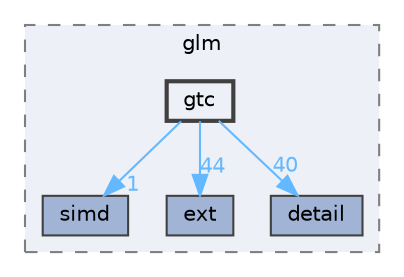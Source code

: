 digraph "C:/Users/HP/Documents/GitHub/Minero-Game/Old/Classes/lib/glm/glm/gtc"
{
 // LATEX_PDF_SIZE
  bgcolor="transparent";
  edge [fontname=Helvetica,fontsize=10,labelfontname=Helvetica,labelfontsize=10];
  node [fontname=Helvetica,fontsize=10,shape=box,height=0.2,width=0.4];
  compound=true
  subgraph clusterdir_0bd6904c97b1fb861a008bf4c4ea45ef {
    graph [ bgcolor="#edf0f7", pencolor="grey50", label="glm", fontname=Helvetica,fontsize=10 style="filled,dashed", URL="dir_0bd6904c97b1fb861a008bf4c4ea45ef.html",tooltip=""]
  dir_1459dc93f167683ce0b87e4ace48805f [label="simd", fillcolor="#a2b4d6", color="grey25", style="filled", URL="dir_1459dc93f167683ce0b87e4ace48805f.html",tooltip=""];
  dir_e1083694a947609beff536ccb800b012 [label="ext", fillcolor="#a2b4d6", color="grey25", style="filled", URL="dir_e1083694a947609beff536ccb800b012.html",tooltip=""];
  dir_819bfac7160787a943208abc87de3574 [label="detail", fillcolor="#a2b4d6", color="grey25", style="filled", URL="dir_819bfac7160787a943208abc87de3574.html",tooltip=""];
  dir_11c717205fbd68eee095a1436966478b [label="gtc", fillcolor="#edf0f7", color="grey25", style="filled,bold", URL="dir_11c717205fbd68eee095a1436966478b.html",tooltip=""];
  }
  dir_11c717205fbd68eee095a1436966478b->dir_1459dc93f167683ce0b87e4ace48805f [headlabel="1", labeldistance=1.5 headhref="dir_000157_000276.html" href="dir_000157_000276.html" color="steelblue1" fontcolor="steelblue1"];
  dir_11c717205fbd68eee095a1436966478b->dir_819bfac7160787a943208abc87de3574 [headlabel="40", labeldistance=1.5 headhref="dir_000157_000077.html" href="dir_000157_000077.html" color="steelblue1" fontcolor="steelblue1"];
  dir_11c717205fbd68eee095a1436966478b->dir_e1083694a947609beff536ccb800b012 [headlabel="44", labeldistance=1.5 headhref="dir_000157_000100.html" href="dir_000157_000100.html" color="steelblue1" fontcolor="steelblue1"];
}
